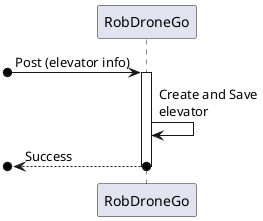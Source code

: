 @startuml SD Lv1

participant RobDroneGo as system
[o-> system : Post (elevator info)
activate system

system -> system : Create and Save\nelevator

[o<--o system : Success
deactivate system

@enduml
